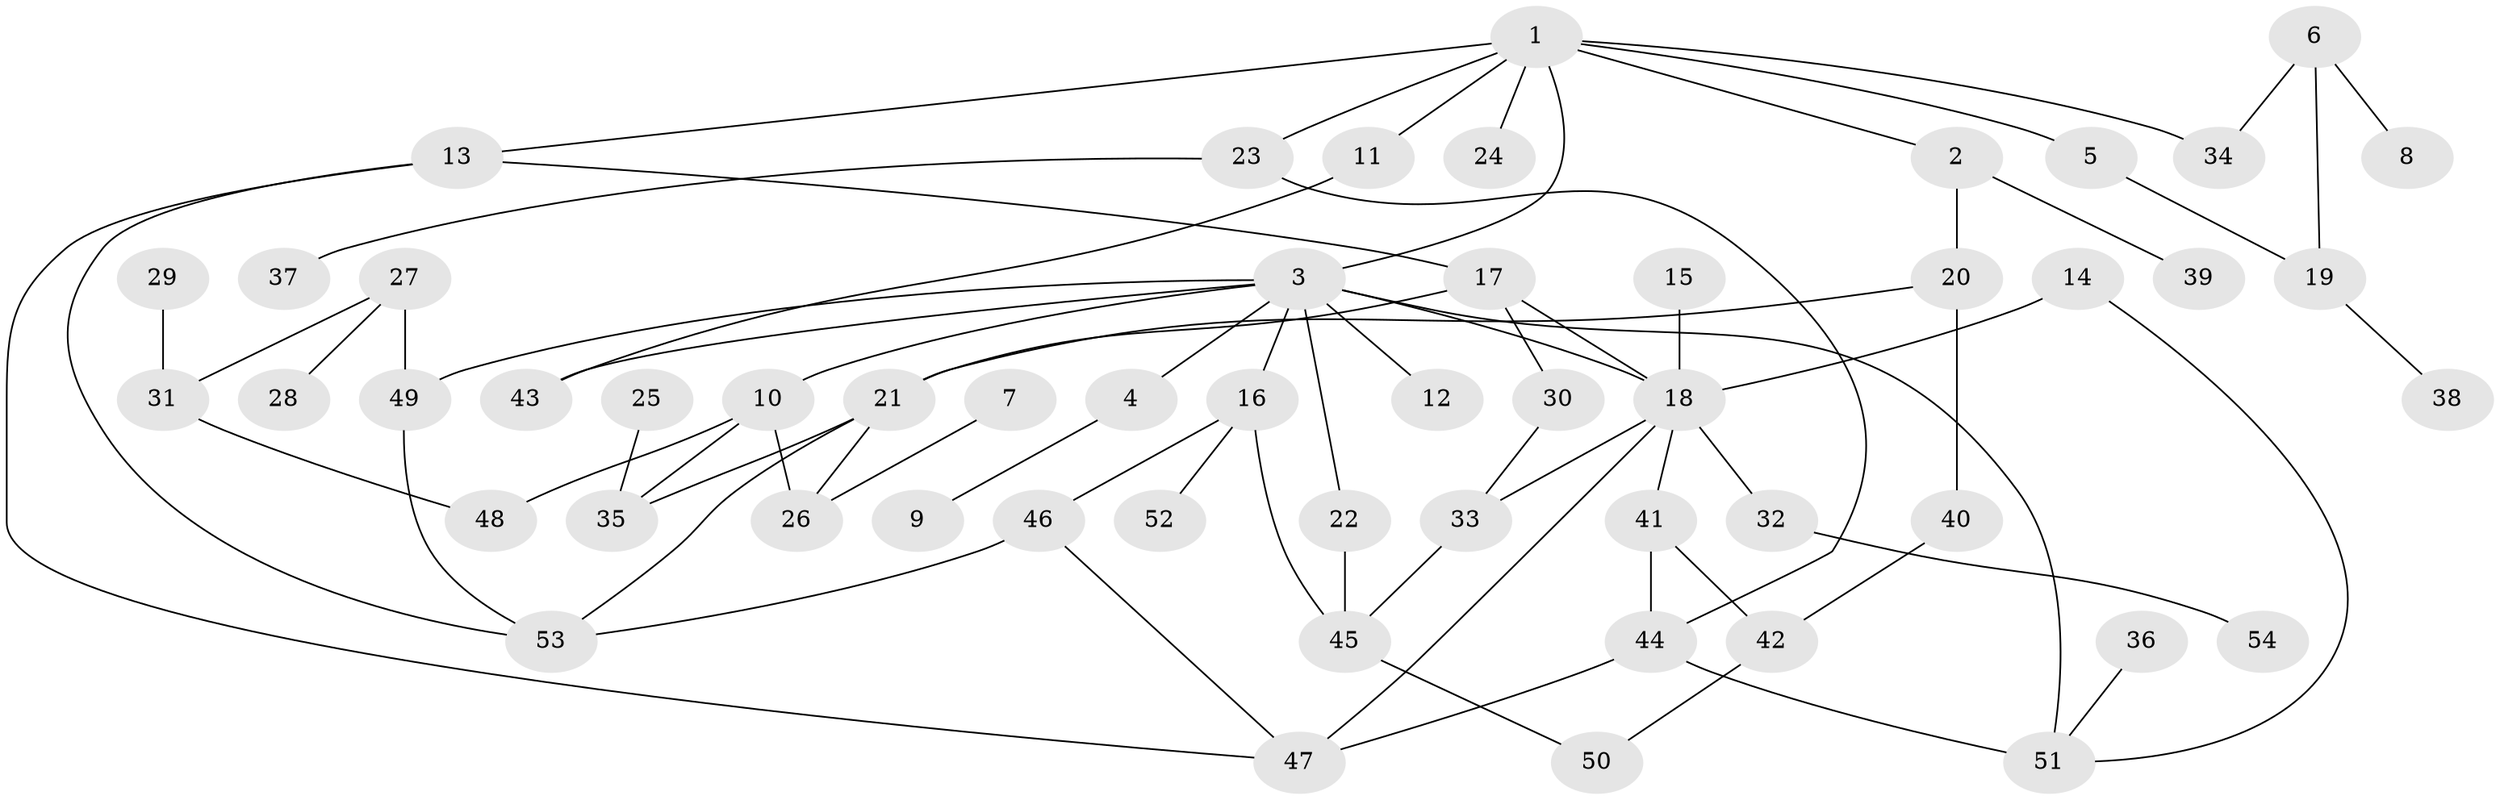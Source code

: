 // original degree distribution, {6: 0.007407407407407408, 4: 0.0962962962962963, 14: 0.007407407407407408, 3: 0.22962962962962963, 10: 0.007407407407407408, 1: 0.3851851851851852, 7: 0.007407407407407408, 2: 0.22962962962962963, 5: 0.02962962962962963}
// Generated by graph-tools (version 1.1) at 2025/36/03/04/25 23:36:05]
// undirected, 54 vertices, 74 edges
graph export_dot {
  node [color=gray90,style=filled];
  1;
  2;
  3;
  4;
  5;
  6;
  7;
  8;
  9;
  10;
  11;
  12;
  13;
  14;
  15;
  16;
  17;
  18;
  19;
  20;
  21;
  22;
  23;
  24;
  25;
  26;
  27;
  28;
  29;
  30;
  31;
  32;
  33;
  34;
  35;
  36;
  37;
  38;
  39;
  40;
  41;
  42;
  43;
  44;
  45;
  46;
  47;
  48;
  49;
  50;
  51;
  52;
  53;
  54;
  1 -- 2 [weight=1.0];
  1 -- 3 [weight=1.0];
  1 -- 5 [weight=1.0];
  1 -- 11 [weight=1.0];
  1 -- 13 [weight=1.0];
  1 -- 23 [weight=1.0];
  1 -- 24 [weight=1.0];
  1 -- 34 [weight=1.0];
  2 -- 20 [weight=1.0];
  2 -- 39 [weight=1.0];
  3 -- 4 [weight=1.0];
  3 -- 10 [weight=2.0];
  3 -- 12 [weight=1.0];
  3 -- 16 [weight=1.0];
  3 -- 18 [weight=1.0];
  3 -- 22 [weight=1.0];
  3 -- 43 [weight=1.0];
  3 -- 49 [weight=1.0];
  3 -- 51 [weight=2.0];
  4 -- 9 [weight=1.0];
  5 -- 19 [weight=1.0];
  6 -- 8 [weight=1.0];
  6 -- 19 [weight=1.0];
  6 -- 34 [weight=1.0];
  7 -- 26 [weight=1.0];
  10 -- 26 [weight=1.0];
  10 -- 35 [weight=1.0];
  10 -- 48 [weight=1.0];
  11 -- 43 [weight=1.0];
  13 -- 17 [weight=1.0];
  13 -- 47 [weight=1.0];
  13 -- 53 [weight=1.0];
  14 -- 18 [weight=1.0];
  14 -- 51 [weight=1.0];
  15 -- 18 [weight=1.0];
  16 -- 45 [weight=2.0];
  16 -- 46 [weight=1.0];
  16 -- 52 [weight=1.0];
  17 -- 18 [weight=1.0];
  17 -- 21 [weight=1.0];
  17 -- 30 [weight=1.0];
  18 -- 32 [weight=1.0];
  18 -- 33 [weight=1.0];
  18 -- 41 [weight=1.0];
  18 -- 47 [weight=1.0];
  19 -- 38 [weight=1.0];
  20 -- 21 [weight=1.0];
  20 -- 40 [weight=1.0];
  21 -- 26 [weight=1.0];
  21 -- 35 [weight=1.0];
  21 -- 53 [weight=1.0];
  22 -- 45 [weight=1.0];
  23 -- 37 [weight=1.0];
  23 -- 44 [weight=1.0];
  25 -- 35 [weight=1.0];
  27 -- 28 [weight=1.0];
  27 -- 31 [weight=1.0];
  27 -- 49 [weight=1.0];
  29 -- 31 [weight=1.0];
  30 -- 33 [weight=1.0];
  31 -- 48 [weight=1.0];
  32 -- 54 [weight=1.0];
  33 -- 45 [weight=1.0];
  36 -- 51 [weight=1.0];
  40 -- 42 [weight=1.0];
  41 -- 42 [weight=1.0];
  41 -- 44 [weight=1.0];
  42 -- 50 [weight=1.0];
  44 -- 47 [weight=1.0];
  44 -- 51 [weight=1.0];
  45 -- 50 [weight=1.0];
  46 -- 47 [weight=1.0];
  46 -- 53 [weight=1.0];
  49 -- 53 [weight=1.0];
}
